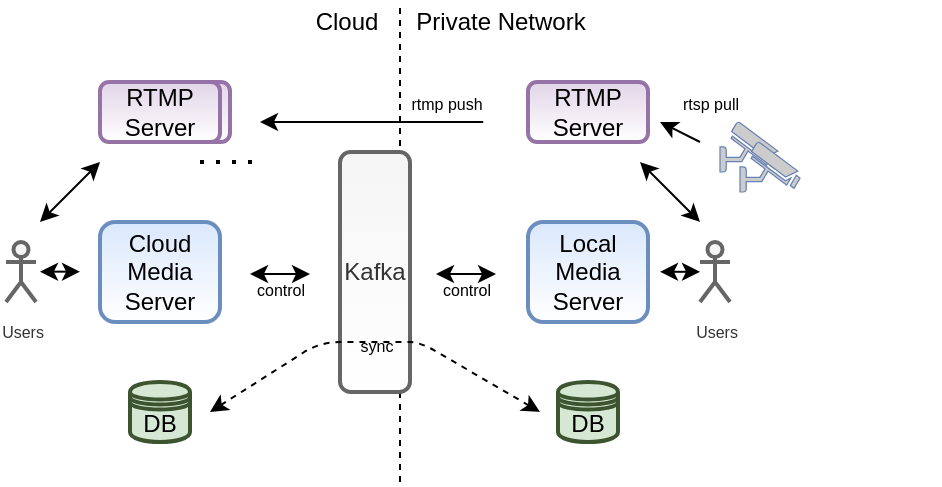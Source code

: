 <mxfile version="14.5.1" type="device"><diagram id="b3pg8DkOyeVFKqEulmEw" name="Page-1"><mxGraphModel dx="794" dy="434" grid="1" gridSize="10" guides="1" tooltips="1" connect="1" arrows="1" fold="1" page="1" pageScale="1" pageWidth="850" pageHeight="1100" math="0" shadow="0"><root><mxCell id="0"/><mxCell id="1" parent="0"/><mxCell id="LuWhceWFtvyWhBijL3cS-1" value="Cloud Media Server" style="rounded=1;whiteSpace=wrap;html=1;fillColor=#dae8fc;strokeColor=#6c8ebf;gradientColor=#ffffff;strokeWidth=2;" vertex="1" parent="1"><mxGeometry x="210" y="670" width="60" height="50" as="geometry"/></mxCell><mxCell id="LuWhceWFtvyWhBijL3cS-2" value="" style="endArrow=none;dashed=1;html=1;" edge="1" parent="1"><mxGeometry width="50" height="50" relative="1" as="geometry"><mxPoint x="360" y="800" as="sourcePoint"/><mxPoint x="360" y="560" as="targetPoint"/></mxGeometry></mxCell><mxCell id="LuWhceWFtvyWhBijL3cS-3" value="Cloud" style="text;html=1;align=center;verticalAlign=middle;resizable=0;points=[];autosize=1;" vertex="1" parent="1"><mxGeometry x="308" y="560" width="50" height="20" as="geometry"/></mxCell><mxCell id="LuWhceWFtvyWhBijL3cS-5" value="Kafka" style="rounded=1;whiteSpace=wrap;html=1;fillColor=#f5f5f5;strokeColor=#666666;fontColor=#333333;gradientColor=#ffffff;strokeWidth=2;" vertex="1" parent="1"><mxGeometry x="330" y="635" width="35" height="120" as="geometry"/></mxCell><mxCell id="LuWhceWFtvyWhBijL3cS-7" value="Local Media Server" style="rounded=1;whiteSpace=wrap;html=1;fillColor=#dae8fc;strokeColor=#6c8ebf;gradientColor=#ffffff;strokeWidth=2;" vertex="1" parent="1"><mxGeometry x="424" y="670" width="60" height="50" as="geometry"/></mxCell><mxCell id="LuWhceWFtvyWhBijL3cS-11" value="Private Network" style="text;html=1;align=center;verticalAlign=middle;resizable=0;points=[];autosize=1;" vertex="1" parent="1"><mxGeometry x="360" y="560" width="100" height="20" as="geometry"/></mxCell><mxCell id="LuWhceWFtvyWhBijL3cS-13" value="RTMP Server" style="rounded=1;whiteSpace=wrap;html=1;strokeWidth=2;fillColor=#e1d5e7;strokeColor=#9673a6;gradientColor=#ffffff;" vertex="1" parent="1"><mxGeometry x="424" y="600" width="60" height="30" as="geometry"/></mxCell><mxCell id="LuWhceWFtvyWhBijL3cS-58" value="" style="group" vertex="1" connectable="0" parent="1"><mxGeometry x="210" y="600" width="80" height="40" as="geometry"/></mxCell><mxCell id="LuWhceWFtvyWhBijL3cS-17" value="RTMP Server" style="rounded=1;whiteSpace=wrap;html=1;strokeWidth=2;fillColor=#e1d5e7;strokeColor=#9673a6;gradientColor=#ffffff;" vertex="1" parent="LuWhceWFtvyWhBijL3cS-58"><mxGeometry x="5" width="60" height="30" as="geometry"/></mxCell><mxCell id="LuWhceWFtvyWhBijL3cS-19" value="RTMP Server" style="rounded=1;whiteSpace=wrap;html=1;strokeWidth=2;fillColor=#e1d5e7;strokeColor=#9673a6;gradientColor=#ffffff;" vertex="1" parent="LuWhceWFtvyWhBijL3cS-58"><mxGeometry width="60" height="30" as="geometry"/></mxCell><mxCell id="LuWhceWFtvyWhBijL3cS-23" value="" style="endArrow=none;dashed=1;html=1;dashPattern=1 3;strokeWidth=2;" edge="1" parent="LuWhceWFtvyWhBijL3cS-58"><mxGeometry width="50" height="50" relative="1" as="geometry"><mxPoint x="50" y="40" as="sourcePoint"/><mxPoint x="80" y="40" as="targetPoint"/></mxGeometry></mxCell><mxCell id="LuWhceWFtvyWhBijL3cS-59" value="" style="group" vertex="1" connectable="0" parent="1"><mxGeometry x="550" y="620" width="80" height="35" as="geometry"/></mxCell><mxCell id="LuWhceWFtvyWhBijL3cS-44" value="" style="endArrow=classic;html=1;strokeColor=#000000;" edge="1" parent="LuWhceWFtvyWhBijL3cS-59"><mxGeometry width="50" height="50" relative="1" as="geometry"><mxPoint x="-40" y="10" as="sourcePoint"/><mxPoint x="-60" as="targetPoint"/></mxGeometry></mxCell><mxCell id="LuWhceWFtvyWhBijL3cS-61" value="" style="group" vertex="1" connectable="0" parent="LuWhceWFtvyWhBijL3cS-59"><mxGeometry x="-30" width="40" height="35" as="geometry"/></mxCell><mxCell id="LuWhceWFtvyWhBijL3cS-31" value="" style="fontColor=#0066CC;verticalAlign=top;verticalLabelPosition=bottom;labelPosition=center;align=center;html=1;outlineConnect=0;fillColor=#CCCCCC;strokeColor=#6881B3;gradientColor=none;gradientDirection=north;strokeWidth=2;shape=mxgraph.networks.security_camera;" vertex="1" parent="LuWhceWFtvyWhBijL3cS-61"><mxGeometry width="30" height="25" as="geometry"/></mxCell><mxCell id="LuWhceWFtvyWhBijL3cS-32" value="" style="fontColor=#0066CC;verticalAlign=top;verticalLabelPosition=bottom;labelPosition=center;align=center;html=1;outlineConnect=0;fillColor=#CCCCCC;strokeColor=#6881B3;gradientColor=none;gradientDirection=north;strokeWidth=2;shape=mxgraph.networks.security_camera;" vertex="1" parent="LuWhceWFtvyWhBijL3cS-61"><mxGeometry x="10" y="10" width="30" height="25" as="geometry"/></mxCell><mxCell id="LuWhceWFtvyWhBijL3cS-46" value="&lt;font style=&quot;font-size: 8px&quot;&gt;rtsp pull&lt;/font&gt;" style="text;html=1;align=center;verticalAlign=middle;resizable=0;points=[];autosize=1;" vertex="1" parent="1"><mxGeometry x="495" y="600" width="40" height="20" as="geometry"/></mxCell><mxCell id="LuWhceWFtvyWhBijL3cS-62" value="" style="endArrow=classic;html=1;strokeColor=#000000;exitX=0.872;exitY=0.998;exitDx=0;exitDy=0;exitPerimeter=0;" edge="1" parent="1" source="LuWhceWFtvyWhBijL3cS-63"><mxGeometry width="50" height="50" relative="1" as="geometry"><mxPoint x="420" y="620" as="sourcePoint"/><mxPoint x="290" y="620" as="targetPoint"/></mxGeometry></mxCell><mxCell id="LuWhceWFtvyWhBijL3cS-63" value="&lt;font style=&quot;font-size: 8px&quot;&gt;rtmp push&lt;/font&gt;" style="text;html=1;align=center;verticalAlign=middle;resizable=0;points=[];autosize=1;" vertex="1" parent="1"><mxGeometry x="358" y="600" width="50" height="20" as="geometry"/></mxCell><mxCell id="LuWhceWFtvyWhBijL3cS-65" value="" style="group" vertex="1" connectable="0" parent="1"><mxGeometry x="280" y="693" width="40" height="20" as="geometry"/></mxCell><mxCell id="LuWhceWFtvyWhBijL3cS-27" value="&lt;font style=&quot;font-size: 8px&quot;&gt;control&lt;/font&gt;" style="text;html=1;align=center;verticalAlign=middle;resizable=0;points=[];autosize=1;" vertex="1" parent="LuWhceWFtvyWhBijL3cS-65"><mxGeometry width="40" height="20" as="geometry"/></mxCell><mxCell id="LuWhceWFtvyWhBijL3cS-64" value="" style="endArrow=classic;startArrow=classic;html=1;strokeColor=#000000;" edge="1" parent="LuWhceWFtvyWhBijL3cS-65"><mxGeometry width="50" height="50" relative="1" as="geometry"><mxPoint x="5" y="3" as="sourcePoint"/><mxPoint x="35" y="3" as="targetPoint"/></mxGeometry></mxCell><mxCell id="LuWhceWFtvyWhBijL3cS-66" value="" style="group" vertex="1" connectable="0" parent="1"><mxGeometry x="373" y="693" width="40" height="20" as="geometry"/></mxCell><mxCell id="LuWhceWFtvyWhBijL3cS-67" value="&lt;font style=&quot;font-size: 8px&quot;&gt;control&lt;/font&gt;" style="text;html=1;align=center;verticalAlign=middle;resizable=0;points=[];autosize=1;" vertex="1" parent="LuWhceWFtvyWhBijL3cS-66"><mxGeometry width="40" height="20" as="geometry"/></mxCell><mxCell id="LuWhceWFtvyWhBijL3cS-68" value="" style="endArrow=classic;startArrow=classic;html=1;strokeColor=#000000;" edge="1" parent="LuWhceWFtvyWhBijL3cS-66"><mxGeometry width="50" height="50" relative="1" as="geometry"><mxPoint x="5" y="3" as="sourcePoint"/><mxPoint x="35" y="3" as="targetPoint"/></mxGeometry></mxCell><mxCell id="LuWhceWFtvyWhBijL3cS-70" value="DB" style="shape=datastore;whiteSpace=wrap;html=1;strokeWidth=2;fillColor=#d5e8d4;strokeColor=#3D5430;" vertex="1" parent="1"><mxGeometry x="225" y="750" width="30" height="30" as="geometry"/></mxCell><mxCell id="LuWhceWFtvyWhBijL3cS-71" value="DB" style="shape=datastore;whiteSpace=wrap;html=1;strokeWidth=2;fillColor=#d5e8d4;strokeColor=#3D5430;" vertex="1" parent="1"><mxGeometry x="439" y="750" width="30" height="30" as="geometry"/></mxCell><mxCell id="LuWhceWFtvyWhBijL3cS-72" value="" style="endArrow=classic;startArrow=classic;html=1;strokeColor=#000000;dashed=1;" edge="1" parent="1"><mxGeometry width="50" height="50" relative="1" as="geometry"><mxPoint x="265" y="765" as="sourcePoint"/><mxPoint x="430" y="765" as="targetPoint"/><Array as="points"><mxPoint x="320" y="730"/><mxPoint x="350" y="730"/><mxPoint x="370" y="730"/></Array></mxGeometry></mxCell><mxCell id="LuWhceWFtvyWhBijL3cS-76" value="&lt;font style=&quot;font-size: 8px&quot;&gt;sync&lt;/font&gt;" style="text;html=1;align=center;verticalAlign=middle;resizable=0;points=[];autosize=1;" vertex="1" parent="1"><mxGeometry x="332.5" y="721" width="30" height="20" as="geometry"/></mxCell><mxCell id="LuWhceWFtvyWhBijL3cS-85" value="&lt;font style=&quot;font-size: 8px&quot;&gt;Users&lt;/font&gt;" style="shape=umlActor;verticalLabelPosition=bottom;verticalAlign=top;html=1;outlineConnect=0;strokeColor=#666666;strokeWidth=2;fillColor=#f5f5f5;fontColor=#333333;" vertex="1" parent="1"><mxGeometry x="163" y="680" width="15" height="30" as="geometry"/></mxCell><mxCell id="LuWhceWFtvyWhBijL3cS-87" value="" style="endArrow=classic;html=1;strokeColor=#000000;startArrow=classic;startFill=1;" edge="1" parent="1"><mxGeometry width="50" height="50" relative="1" as="geometry"><mxPoint x="180" y="694.83" as="sourcePoint"/><mxPoint x="200" y="694.83" as="targetPoint"/></mxGeometry></mxCell><mxCell id="LuWhceWFtvyWhBijL3cS-89" value="&lt;font style=&quot;font-size: 8px&quot;&gt;Users&lt;/font&gt;" style="shape=umlActor;verticalLabelPosition=bottom;verticalAlign=top;html=1;outlineConnect=0;strokeColor=#666666;strokeWidth=2;fillColor=#f5f5f5;fontColor=#333333;" vertex="1" parent="1"><mxGeometry x="510" y="680" width="15" height="30" as="geometry"/></mxCell><mxCell id="LuWhceWFtvyWhBijL3cS-90" value="" style="endArrow=classic;html=1;strokeColor=#000000;startArrow=classic;startFill=1;" edge="1" parent="1"><mxGeometry width="50" height="50" relative="1" as="geometry"><mxPoint x="490" y="694.9" as="sourcePoint"/><mxPoint x="510" y="694.9" as="targetPoint"/></mxGeometry></mxCell><mxCell id="LuWhceWFtvyWhBijL3cS-91" value="" style="endArrow=classic;html=1;strokeColor=#000000;startArrow=classic;startFill=1;" edge="1" parent="1"><mxGeometry width="50" height="50" relative="1" as="geometry"><mxPoint x="180" y="670" as="sourcePoint"/><mxPoint x="210" y="640" as="targetPoint"/></mxGeometry></mxCell><mxCell id="LuWhceWFtvyWhBijL3cS-92" value="" style="endArrow=classic;html=1;strokeColor=#000000;startArrow=classic;startFill=1;" edge="1" parent="1"><mxGeometry width="50" height="50" relative="1" as="geometry"><mxPoint x="480" y="640" as="sourcePoint"/><mxPoint x="510" y="670" as="targetPoint"/></mxGeometry></mxCell></root></mxGraphModel></diagram></mxfile>